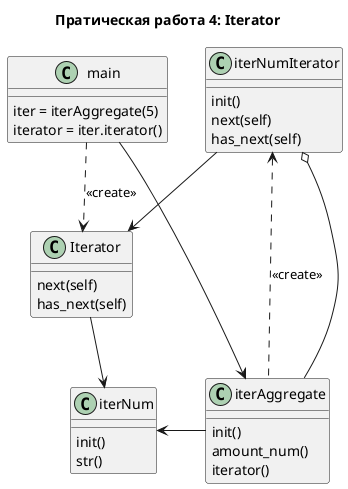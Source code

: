@startuml
title Пратическая работа 4: Iterator

class iterNum{
init()
str()
}

class  Iterator{
next(self)
has_next(self)
}

class iterNumIterator{
init()
next(self)
has_next(self)
}

class iterAggregate{
init()
amount_num()
iterator()
}

class main{
iter = iterAggregate(5)
iterator = iter.iterator()
}

main -> iterAggregate
main ..>Iterator:<<create>>
iterNumIterator <.. iterAggregate: <<create>>
iterNumIterator o-- iterAggregate
iterNumIterator --> Iterator
iterNum <-up- Iterator
iterNum <- iterAggregate

@enduml